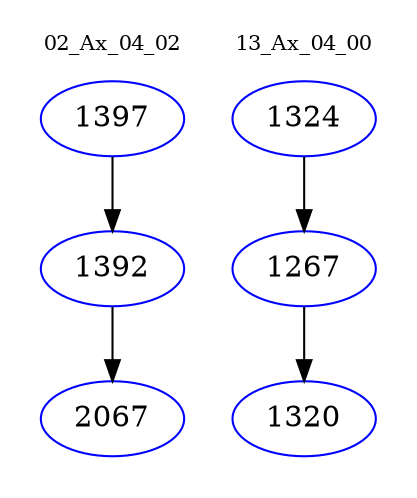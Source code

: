 digraph{
subgraph cluster_0 {
color = white
label = "02_Ax_04_02";
fontsize=10;
T0_1397 [label="1397", color="blue"]
T0_1397 -> T0_1392 [color="black"]
T0_1392 [label="1392", color="blue"]
T0_1392 -> T0_2067 [color="black"]
T0_2067 [label="2067", color="blue"]
}
subgraph cluster_1 {
color = white
label = "13_Ax_04_00";
fontsize=10;
T1_1324 [label="1324", color="blue"]
T1_1324 -> T1_1267 [color="black"]
T1_1267 [label="1267", color="blue"]
T1_1267 -> T1_1320 [color="black"]
T1_1320 [label="1320", color="blue"]
}
}
